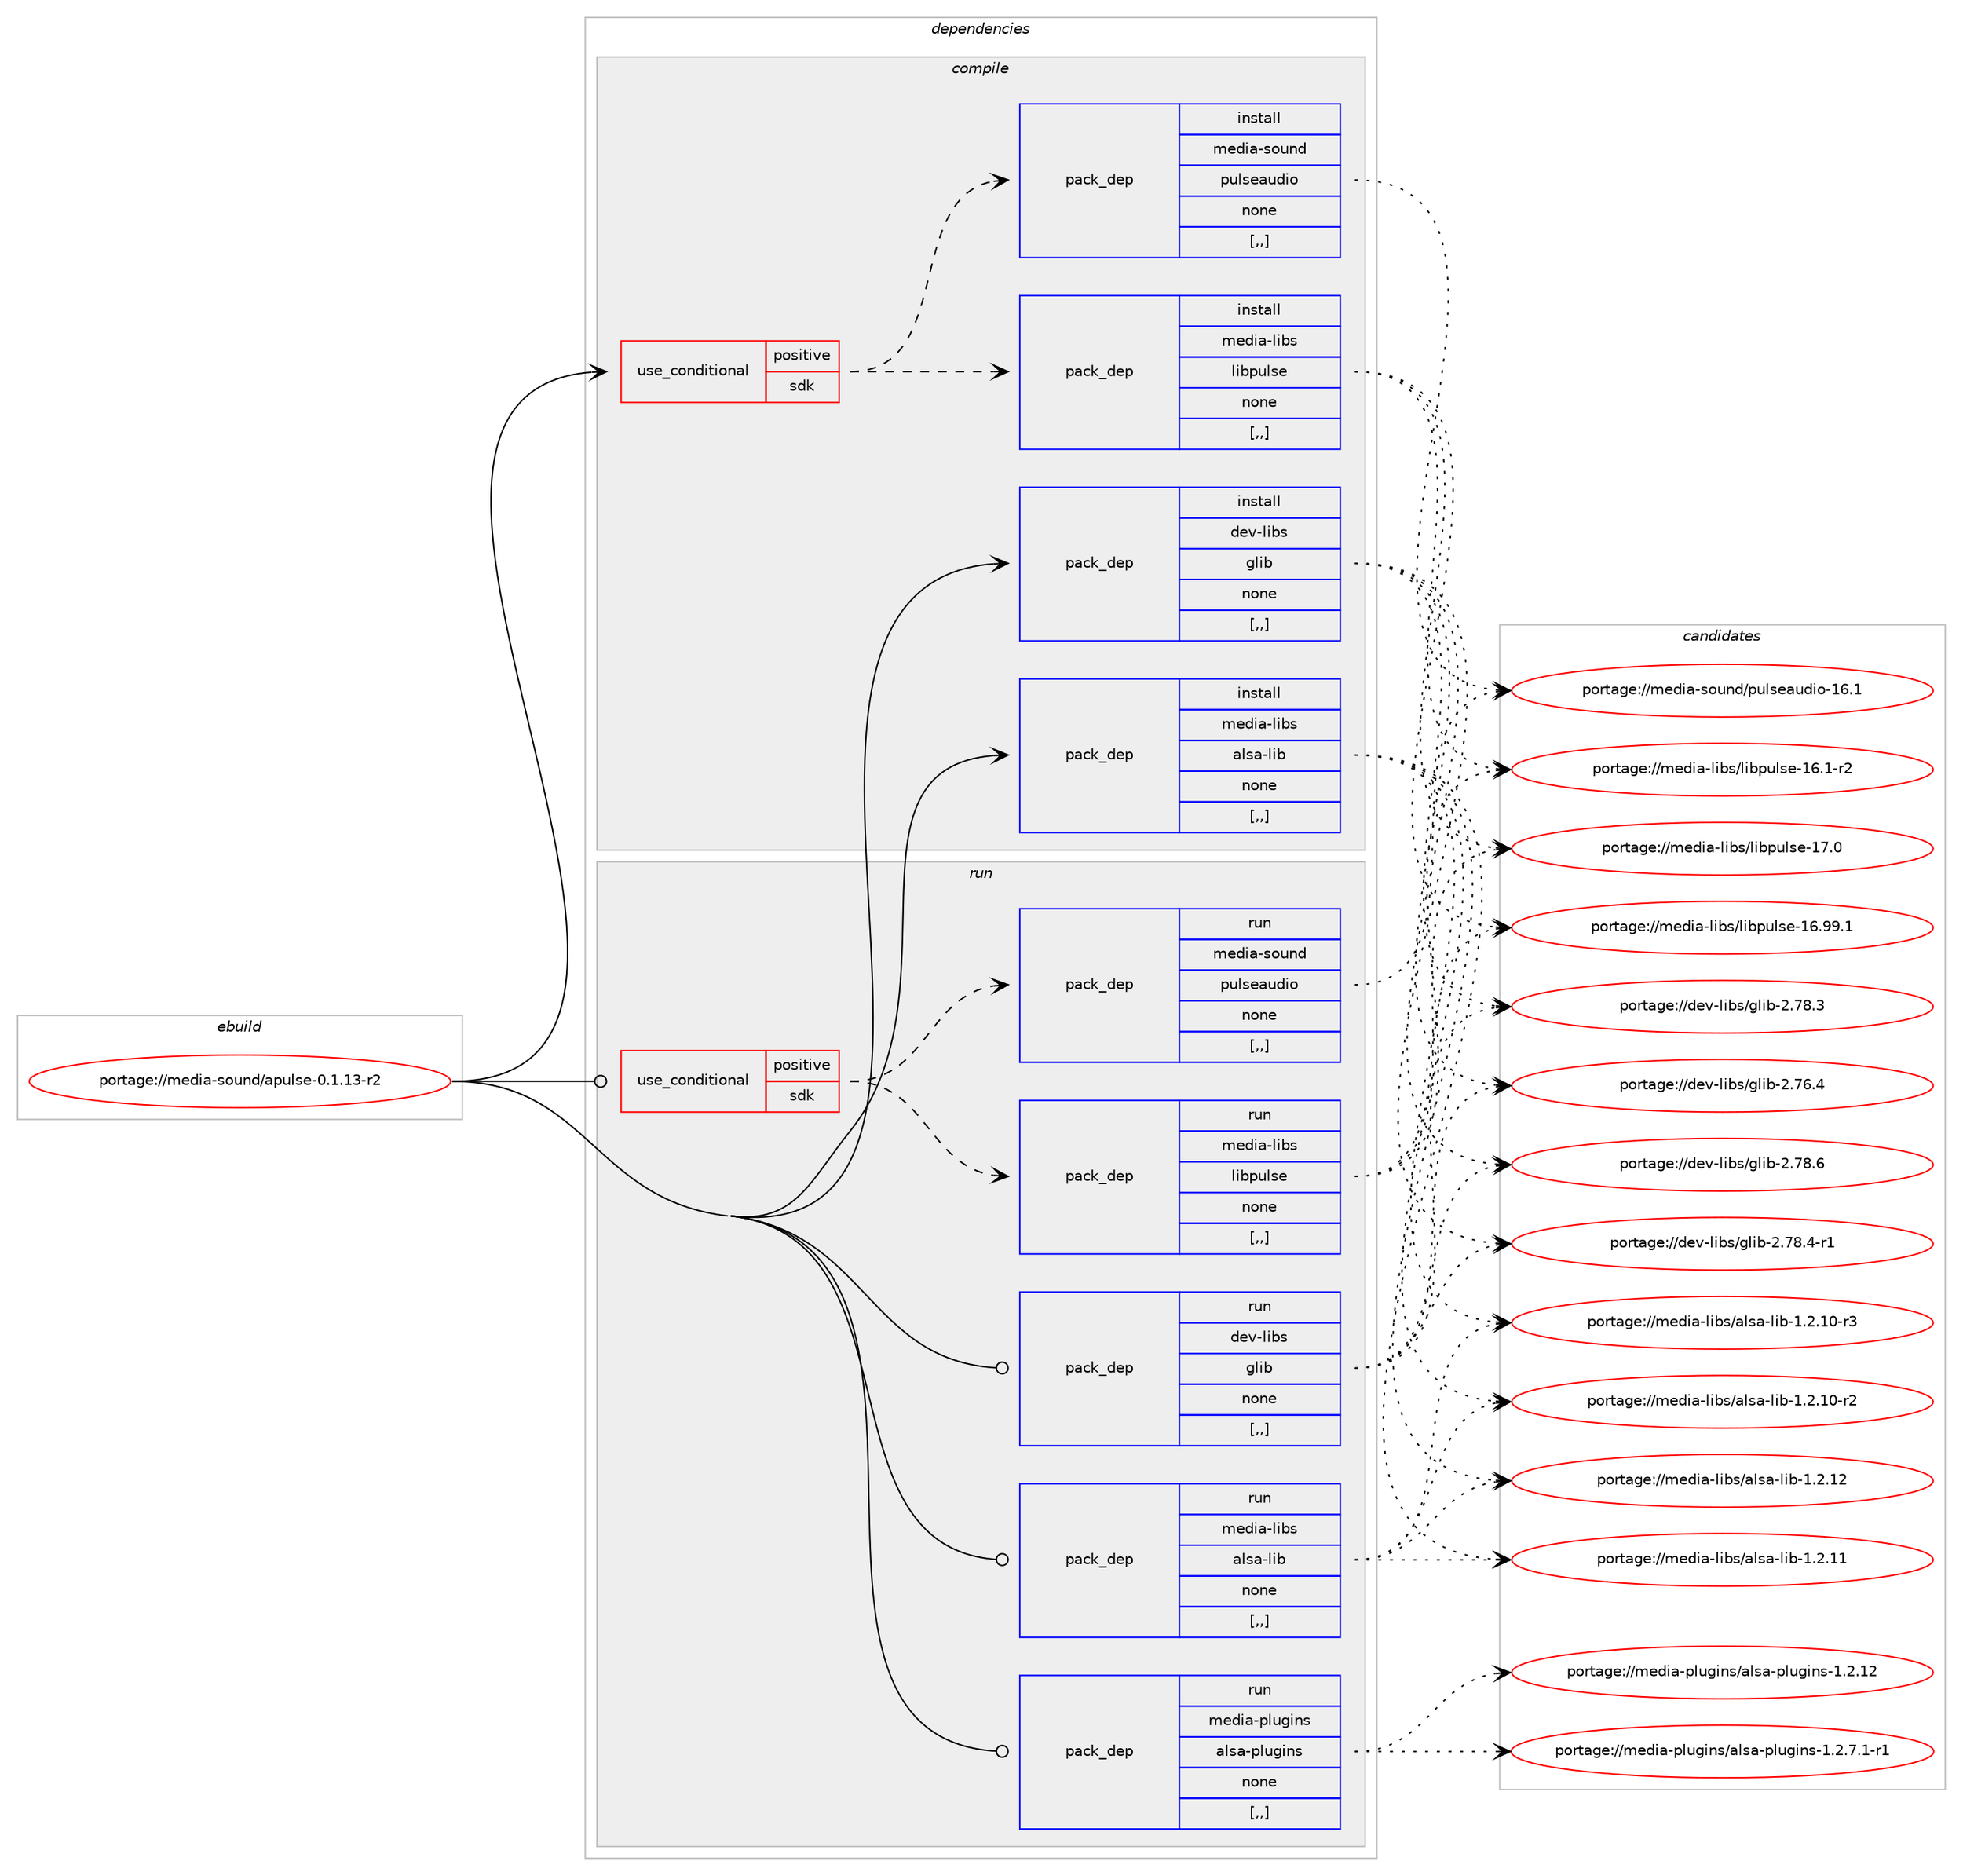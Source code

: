 digraph prolog {

# *************
# Graph options
# *************

newrank=true;
concentrate=true;
compound=true;
graph [rankdir=LR,fontname=Helvetica,fontsize=10,ranksep=1.5];#, ranksep=2.5, nodesep=0.2];
edge  [arrowhead=vee];
node  [fontname=Helvetica,fontsize=10];

# **********
# The ebuild
# **********

subgraph cluster_leftcol {
color=gray;
label=<<i>ebuild</i>>;
id [label="portage://media-sound/apulse-0.1.13-r2", color=red, width=4, href="../media-sound/apulse-0.1.13-r2.svg"];
}

# ****************
# The dependencies
# ****************

subgraph cluster_midcol {
color=gray;
label=<<i>dependencies</i>>;
subgraph cluster_compile {
fillcolor="#eeeeee";
style=filled;
label=<<i>compile</i>>;
subgraph cond78751 {
dependency311283 [label=<<TABLE BORDER="0" CELLBORDER="1" CELLSPACING="0" CELLPADDING="4"><TR><TD ROWSPAN="3" CELLPADDING="10">use_conditional</TD></TR><TR><TD>positive</TD></TR><TR><TD>sdk</TD></TR></TABLE>>, shape=none, color=red];
subgraph pack230114 {
dependency311284 [label=<<TABLE BORDER="0" CELLBORDER="1" CELLSPACING="0" CELLPADDING="4" WIDTH="220"><TR><TD ROWSPAN="6" CELLPADDING="30">pack_dep</TD></TR><TR><TD WIDTH="110">install</TD></TR><TR><TD>media-libs</TD></TR><TR><TD>libpulse</TD></TR><TR><TD>none</TD></TR><TR><TD>[,,]</TD></TR></TABLE>>, shape=none, color=blue];
}
dependency311283:e -> dependency311284:w [weight=20,style="dashed",arrowhead="vee"];
subgraph pack230115 {
dependency311285 [label=<<TABLE BORDER="0" CELLBORDER="1" CELLSPACING="0" CELLPADDING="4" WIDTH="220"><TR><TD ROWSPAN="6" CELLPADDING="30">pack_dep</TD></TR><TR><TD WIDTH="110">install</TD></TR><TR><TD>media-sound</TD></TR><TR><TD>pulseaudio</TD></TR><TR><TD>none</TD></TR><TR><TD>[,,]</TD></TR></TABLE>>, shape=none, color=blue];
}
dependency311283:e -> dependency311285:w [weight=20,style="dashed",arrowhead="vee"];
}
id:e -> dependency311283:w [weight=20,style="solid",arrowhead="vee"];
subgraph pack230116 {
dependency311286 [label=<<TABLE BORDER="0" CELLBORDER="1" CELLSPACING="0" CELLPADDING="4" WIDTH="220"><TR><TD ROWSPAN="6" CELLPADDING="30">pack_dep</TD></TR><TR><TD WIDTH="110">install</TD></TR><TR><TD>dev-libs</TD></TR><TR><TD>glib</TD></TR><TR><TD>none</TD></TR><TR><TD>[,,]</TD></TR></TABLE>>, shape=none, color=blue];
}
id:e -> dependency311286:w [weight=20,style="solid",arrowhead="vee"];
subgraph pack230117 {
dependency311287 [label=<<TABLE BORDER="0" CELLBORDER="1" CELLSPACING="0" CELLPADDING="4" WIDTH="220"><TR><TD ROWSPAN="6" CELLPADDING="30">pack_dep</TD></TR><TR><TD WIDTH="110">install</TD></TR><TR><TD>media-libs</TD></TR><TR><TD>alsa-lib</TD></TR><TR><TD>none</TD></TR><TR><TD>[,,]</TD></TR></TABLE>>, shape=none, color=blue];
}
id:e -> dependency311287:w [weight=20,style="solid",arrowhead="vee"];
}
subgraph cluster_compileandrun {
fillcolor="#eeeeee";
style=filled;
label=<<i>compile and run</i>>;
}
subgraph cluster_run {
fillcolor="#eeeeee";
style=filled;
label=<<i>run</i>>;
subgraph cond78752 {
dependency311288 [label=<<TABLE BORDER="0" CELLBORDER="1" CELLSPACING="0" CELLPADDING="4"><TR><TD ROWSPAN="3" CELLPADDING="10">use_conditional</TD></TR><TR><TD>positive</TD></TR><TR><TD>sdk</TD></TR></TABLE>>, shape=none, color=red];
subgraph pack230118 {
dependency311289 [label=<<TABLE BORDER="0" CELLBORDER="1" CELLSPACING="0" CELLPADDING="4" WIDTH="220"><TR><TD ROWSPAN="6" CELLPADDING="30">pack_dep</TD></TR><TR><TD WIDTH="110">run</TD></TR><TR><TD>media-libs</TD></TR><TR><TD>libpulse</TD></TR><TR><TD>none</TD></TR><TR><TD>[,,]</TD></TR></TABLE>>, shape=none, color=blue];
}
dependency311288:e -> dependency311289:w [weight=20,style="dashed",arrowhead="vee"];
subgraph pack230119 {
dependency311290 [label=<<TABLE BORDER="0" CELLBORDER="1" CELLSPACING="0" CELLPADDING="4" WIDTH="220"><TR><TD ROWSPAN="6" CELLPADDING="30">pack_dep</TD></TR><TR><TD WIDTH="110">run</TD></TR><TR><TD>media-sound</TD></TR><TR><TD>pulseaudio</TD></TR><TR><TD>none</TD></TR><TR><TD>[,,]</TD></TR></TABLE>>, shape=none, color=blue];
}
dependency311288:e -> dependency311290:w [weight=20,style="dashed",arrowhead="vee"];
}
id:e -> dependency311288:w [weight=20,style="solid",arrowhead="odot"];
subgraph pack230120 {
dependency311291 [label=<<TABLE BORDER="0" CELLBORDER="1" CELLSPACING="0" CELLPADDING="4" WIDTH="220"><TR><TD ROWSPAN="6" CELLPADDING="30">pack_dep</TD></TR><TR><TD WIDTH="110">run</TD></TR><TR><TD>dev-libs</TD></TR><TR><TD>glib</TD></TR><TR><TD>none</TD></TR><TR><TD>[,,]</TD></TR></TABLE>>, shape=none, color=blue];
}
id:e -> dependency311291:w [weight=20,style="solid",arrowhead="odot"];
subgraph pack230121 {
dependency311292 [label=<<TABLE BORDER="0" CELLBORDER="1" CELLSPACING="0" CELLPADDING="4" WIDTH="220"><TR><TD ROWSPAN="6" CELLPADDING="30">pack_dep</TD></TR><TR><TD WIDTH="110">run</TD></TR><TR><TD>media-libs</TD></TR><TR><TD>alsa-lib</TD></TR><TR><TD>none</TD></TR><TR><TD>[,,]</TD></TR></TABLE>>, shape=none, color=blue];
}
id:e -> dependency311292:w [weight=20,style="solid",arrowhead="odot"];
subgraph pack230122 {
dependency311293 [label=<<TABLE BORDER="0" CELLBORDER="1" CELLSPACING="0" CELLPADDING="4" WIDTH="220"><TR><TD ROWSPAN="6" CELLPADDING="30">pack_dep</TD></TR><TR><TD WIDTH="110">run</TD></TR><TR><TD>media-plugins</TD></TR><TR><TD>alsa-plugins</TD></TR><TR><TD>none</TD></TR><TR><TD>[,,]</TD></TR></TABLE>>, shape=none, color=blue];
}
id:e -> dependency311293:w [weight=20,style="solid",arrowhead="odot"];
}
}

# **************
# The candidates
# **************

subgraph cluster_choices {
rank=same;
color=gray;
label=<<i>candidates</i>>;

subgraph choice230114 {
color=black;
nodesep=1;
choice10910110010597451081059811547108105981121171081151014549554648 [label="portage://media-libs/libpulse-17.0", color=red, width=4,href="../media-libs/libpulse-17.0.svg"];
choice10910110010597451081059811547108105981121171081151014549544657574649 [label="portage://media-libs/libpulse-16.99.1", color=red, width=4,href="../media-libs/libpulse-16.99.1.svg"];
choice109101100105974510810598115471081059811211710811510145495446494511450 [label="portage://media-libs/libpulse-16.1-r2", color=red, width=4,href="../media-libs/libpulse-16.1-r2.svg"];
dependency311284:e -> choice10910110010597451081059811547108105981121171081151014549554648:w [style=dotted,weight="100"];
dependency311284:e -> choice10910110010597451081059811547108105981121171081151014549544657574649:w [style=dotted,weight="100"];
dependency311284:e -> choice109101100105974510810598115471081059811211710811510145495446494511450:w [style=dotted,weight="100"];
}
subgraph choice230115 {
color=black;
nodesep=1;
choice109101100105974511511111711010047112117108115101971171001051114549544649 [label="portage://media-sound/pulseaudio-16.1", color=red, width=4,href="../media-sound/pulseaudio-16.1.svg"];
dependency311285:e -> choice109101100105974511511111711010047112117108115101971171001051114549544649:w [style=dotted,weight="100"];
}
subgraph choice230116 {
color=black;
nodesep=1;
choice1001011184510810598115471031081059845504655564654 [label="portage://dev-libs/glib-2.78.6", color=red, width=4,href="../dev-libs/glib-2.78.6.svg"];
choice10010111845108105981154710310810598455046555646524511449 [label="portage://dev-libs/glib-2.78.4-r1", color=red, width=4,href="../dev-libs/glib-2.78.4-r1.svg"];
choice1001011184510810598115471031081059845504655564651 [label="portage://dev-libs/glib-2.78.3", color=red, width=4,href="../dev-libs/glib-2.78.3.svg"];
choice1001011184510810598115471031081059845504655544652 [label="portage://dev-libs/glib-2.76.4", color=red, width=4,href="../dev-libs/glib-2.76.4.svg"];
dependency311286:e -> choice1001011184510810598115471031081059845504655564654:w [style=dotted,weight="100"];
dependency311286:e -> choice10010111845108105981154710310810598455046555646524511449:w [style=dotted,weight="100"];
dependency311286:e -> choice1001011184510810598115471031081059845504655564651:w [style=dotted,weight="100"];
dependency311286:e -> choice1001011184510810598115471031081059845504655544652:w [style=dotted,weight="100"];
}
subgraph choice230117 {
color=black;
nodesep=1;
choice109101100105974510810598115479710811597451081059845494650464950 [label="portage://media-libs/alsa-lib-1.2.12", color=red, width=4,href="../media-libs/alsa-lib-1.2.12.svg"];
choice109101100105974510810598115479710811597451081059845494650464949 [label="portage://media-libs/alsa-lib-1.2.11", color=red, width=4,href="../media-libs/alsa-lib-1.2.11.svg"];
choice1091011001059745108105981154797108115974510810598454946504649484511451 [label="portage://media-libs/alsa-lib-1.2.10-r3", color=red, width=4,href="../media-libs/alsa-lib-1.2.10-r3.svg"];
choice1091011001059745108105981154797108115974510810598454946504649484511450 [label="portage://media-libs/alsa-lib-1.2.10-r2", color=red, width=4,href="../media-libs/alsa-lib-1.2.10-r2.svg"];
dependency311287:e -> choice109101100105974510810598115479710811597451081059845494650464950:w [style=dotted,weight="100"];
dependency311287:e -> choice109101100105974510810598115479710811597451081059845494650464949:w [style=dotted,weight="100"];
dependency311287:e -> choice1091011001059745108105981154797108115974510810598454946504649484511451:w [style=dotted,weight="100"];
dependency311287:e -> choice1091011001059745108105981154797108115974510810598454946504649484511450:w [style=dotted,weight="100"];
}
subgraph choice230118 {
color=black;
nodesep=1;
choice10910110010597451081059811547108105981121171081151014549554648 [label="portage://media-libs/libpulse-17.0", color=red, width=4,href="../media-libs/libpulse-17.0.svg"];
choice10910110010597451081059811547108105981121171081151014549544657574649 [label="portage://media-libs/libpulse-16.99.1", color=red, width=4,href="../media-libs/libpulse-16.99.1.svg"];
choice109101100105974510810598115471081059811211710811510145495446494511450 [label="portage://media-libs/libpulse-16.1-r2", color=red, width=4,href="../media-libs/libpulse-16.1-r2.svg"];
dependency311289:e -> choice10910110010597451081059811547108105981121171081151014549554648:w [style=dotted,weight="100"];
dependency311289:e -> choice10910110010597451081059811547108105981121171081151014549544657574649:w [style=dotted,weight="100"];
dependency311289:e -> choice109101100105974510810598115471081059811211710811510145495446494511450:w [style=dotted,weight="100"];
}
subgraph choice230119 {
color=black;
nodesep=1;
choice109101100105974511511111711010047112117108115101971171001051114549544649 [label="portage://media-sound/pulseaudio-16.1", color=red, width=4,href="../media-sound/pulseaudio-16.1.svg"];
dependency311290:e -> choice109101100105974511511111711010047112117108115101971171001051114549544649:w [style=dotted,weight="100"];
}
subgraph choice230120 {
color=black;
nodesep=1;
choice1001011184510810598115471031081059845504655564654 [label="portage://dev-libs/glib-2.78.6", color=red, width=4,href="../dev-libs/glib-2.78.6.svg"];
choice10010111845108105981154710310810598455046555646524511449 [label="portage://dev-libs/glib-2.78.4-r1", color=red, width=4,href="../dev-libs/glib-2.78.4-r1.svg"];
choice1001011184510810598115471031081059845504655564651 [label="portage://dev-libs/glib-2.78.3", color=red, width=4,href="../dev-libs/glib-2.78.3.svg"];
choice1001011184510810598115471031081059845504655544652 [label="portage://dev-libs/glib-2.76.4", color=red, width=4,href="../dev-libs/glib-2.76.4.svg"];
dependency311291:e -> choice1001011184510810598115471031081059845504655564654:w [style=dotted,weight="100"];
dependency311291:e -> choice10010111845108105981154710310810598455046555646524511449:w [style=dotted,weight="100"];
dependency311291:e -> choice1001011184510810598115471031081059845504655564651:w [style=dotted,weight="100"];
dependency311291:e -> choice1001011184510810598115471031081059845504655544652:w [style=dotted,weight="100"];
}
subgraph choice230121 {
color=black;
nodesep=1;
choice109101100105974510810598115479710811597451081059845494650464950 [label="portage://media-libs/alsa-lib-1.2.12", color=red, width=4,href="../media-libs/alsa-lib-1.2.12.svg"];
choice109101100105974510810598115479710811597451081059845494650464949 [label="portage://media-libs/alsa-lib-1.2.11", color=red, width=4,href="../media-libs/alsa-lib-1.2.11.svg"];
choice1091011001059745108105981154797108115974510810598454946504649484511451 [label="portage://media-libs/alsa-lib-1.2.10-r3", color=red, width=4,href="../media-libs/alsa-lib-1.2.10-r3.svg"];
choice1091011001059745108105981154797108115974510810598454946504649484511450 [label="portage://media-libs/alsa-lib-1.2.10-r2", color=red, width=4,href="../media-libs/alsa-lib-1.2.10-r2.svg"];
dependency311292:e -> choice109101100105974510810598115479710811597451081059845494650464950:w [style=dotted,weight="100"];
dependency311292:e -> choice109101100105974510810598115479710811597451081059845494650464949:w [style=dotted,weight="100"];
dependency311292:e -> choice1091011001059745108105981154797108115974510810598454946504649484511451:w [style=dotted,weight="100"];
dependency311292:e -> choice1091011001059745108105981154797108115974510810598454946504649484511450:w [style=dotted,weight="100"];
}
subgraph choice230122 {
color=black;
nodesep=1;
choice10910110010597451121081171031051101154797108115974511210811710310511011545494650464950 [label="portage://media-plugins/alsa-plugins-1.2.12", color=red, width=4,href="../media-plugins/alsa-plugins-1.2.12.svg"];
choice10910110010597451121081171031051101154797108115974511210811710310511011545494650465546494511449 [label="portage://media-plugins/alsa-plugins-1.2.7.1-r1", color=red, width=4,href="../media-plugins/alsa-plugins-1.2.7.1-r1.svg"];
dependency311293:e -> choice10910110010597451121081171031051101154797108115974511210811710310511011545494650464950:w [style=dotted,weight="100"];
dependency311293:e -> choice10910110010597451121081171031051101154797108115974511210811710310511011545494650465546494511449:w [style=dotted,weight="100"];
}
}

}
